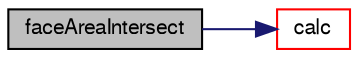 digraph "faceAreaIntersect"
{
  bgcolor="transparent";
  edge [fontname="FreeSans",fontsize="10",labelfontname="FreeSans",labelfontsize="10"];
  node [fontname="FreeSans",fontsize="10",shape=record];
  rankdir="LR";
  Node0 [label="faceAreaIntersect",height=0.2,width=0.4,color="black", fillcolor="grey75", style="filled", fontcolor="black"];
  Node0 -> Node1 [color="midnightblue",fontsize="10",style="solid",fontname="FreeSans"];
  Node1 [label="calc",height=0.2,width=0.4,color="red",URL="$a24890.html#a63c3e074f05891d9d17bbf0a2fc95f19",tooltip="Return area of intersection of faceA with faceB. "];
}
